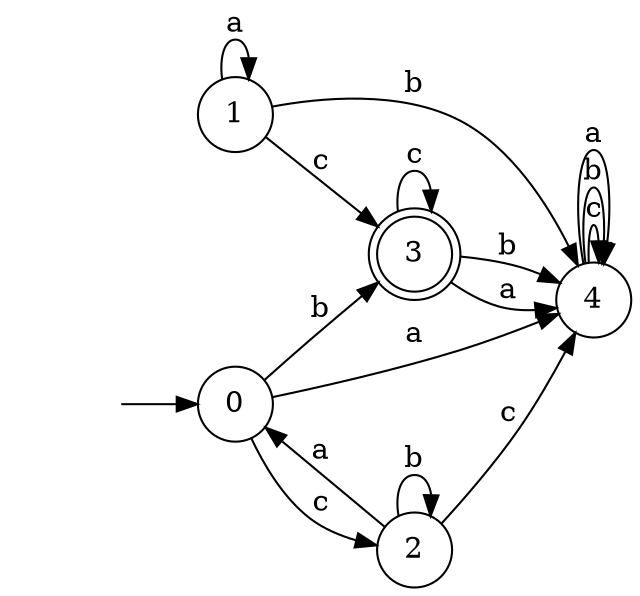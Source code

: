 digraph {
  rankdir=LR;
  0 [label="0", shape = circle];
  0 -> 2 [label="c"];
  0 -> 3 [label="b"];
  0 -> 4 [label="a"];
  1 [label="1", shape = circle];
  1 -> 3 [label="c"];
  1 -> 4 [label="b"];
  1 -> 1 [label="a"];
  2 [label="2", shape = circle];
  2 -> 4 [label="c"];
  2 -> 2 [label="b"];
  2 -> 0 [label="a"];
  3 [label="3", shape = doublecircle];
  3 -> 3 [label="c"];
  3 -> 4 [label="b"];
  3 -> 4 [label="a"];
  4 [label="4", shape = circle];
  4 -> 4 [label="c"];
  4 -> 4 [label="b"];
  4 -> 4 [label="a"];
  5 [label="", shape = plaintext];
  5 -> 0 [label=""];
}
